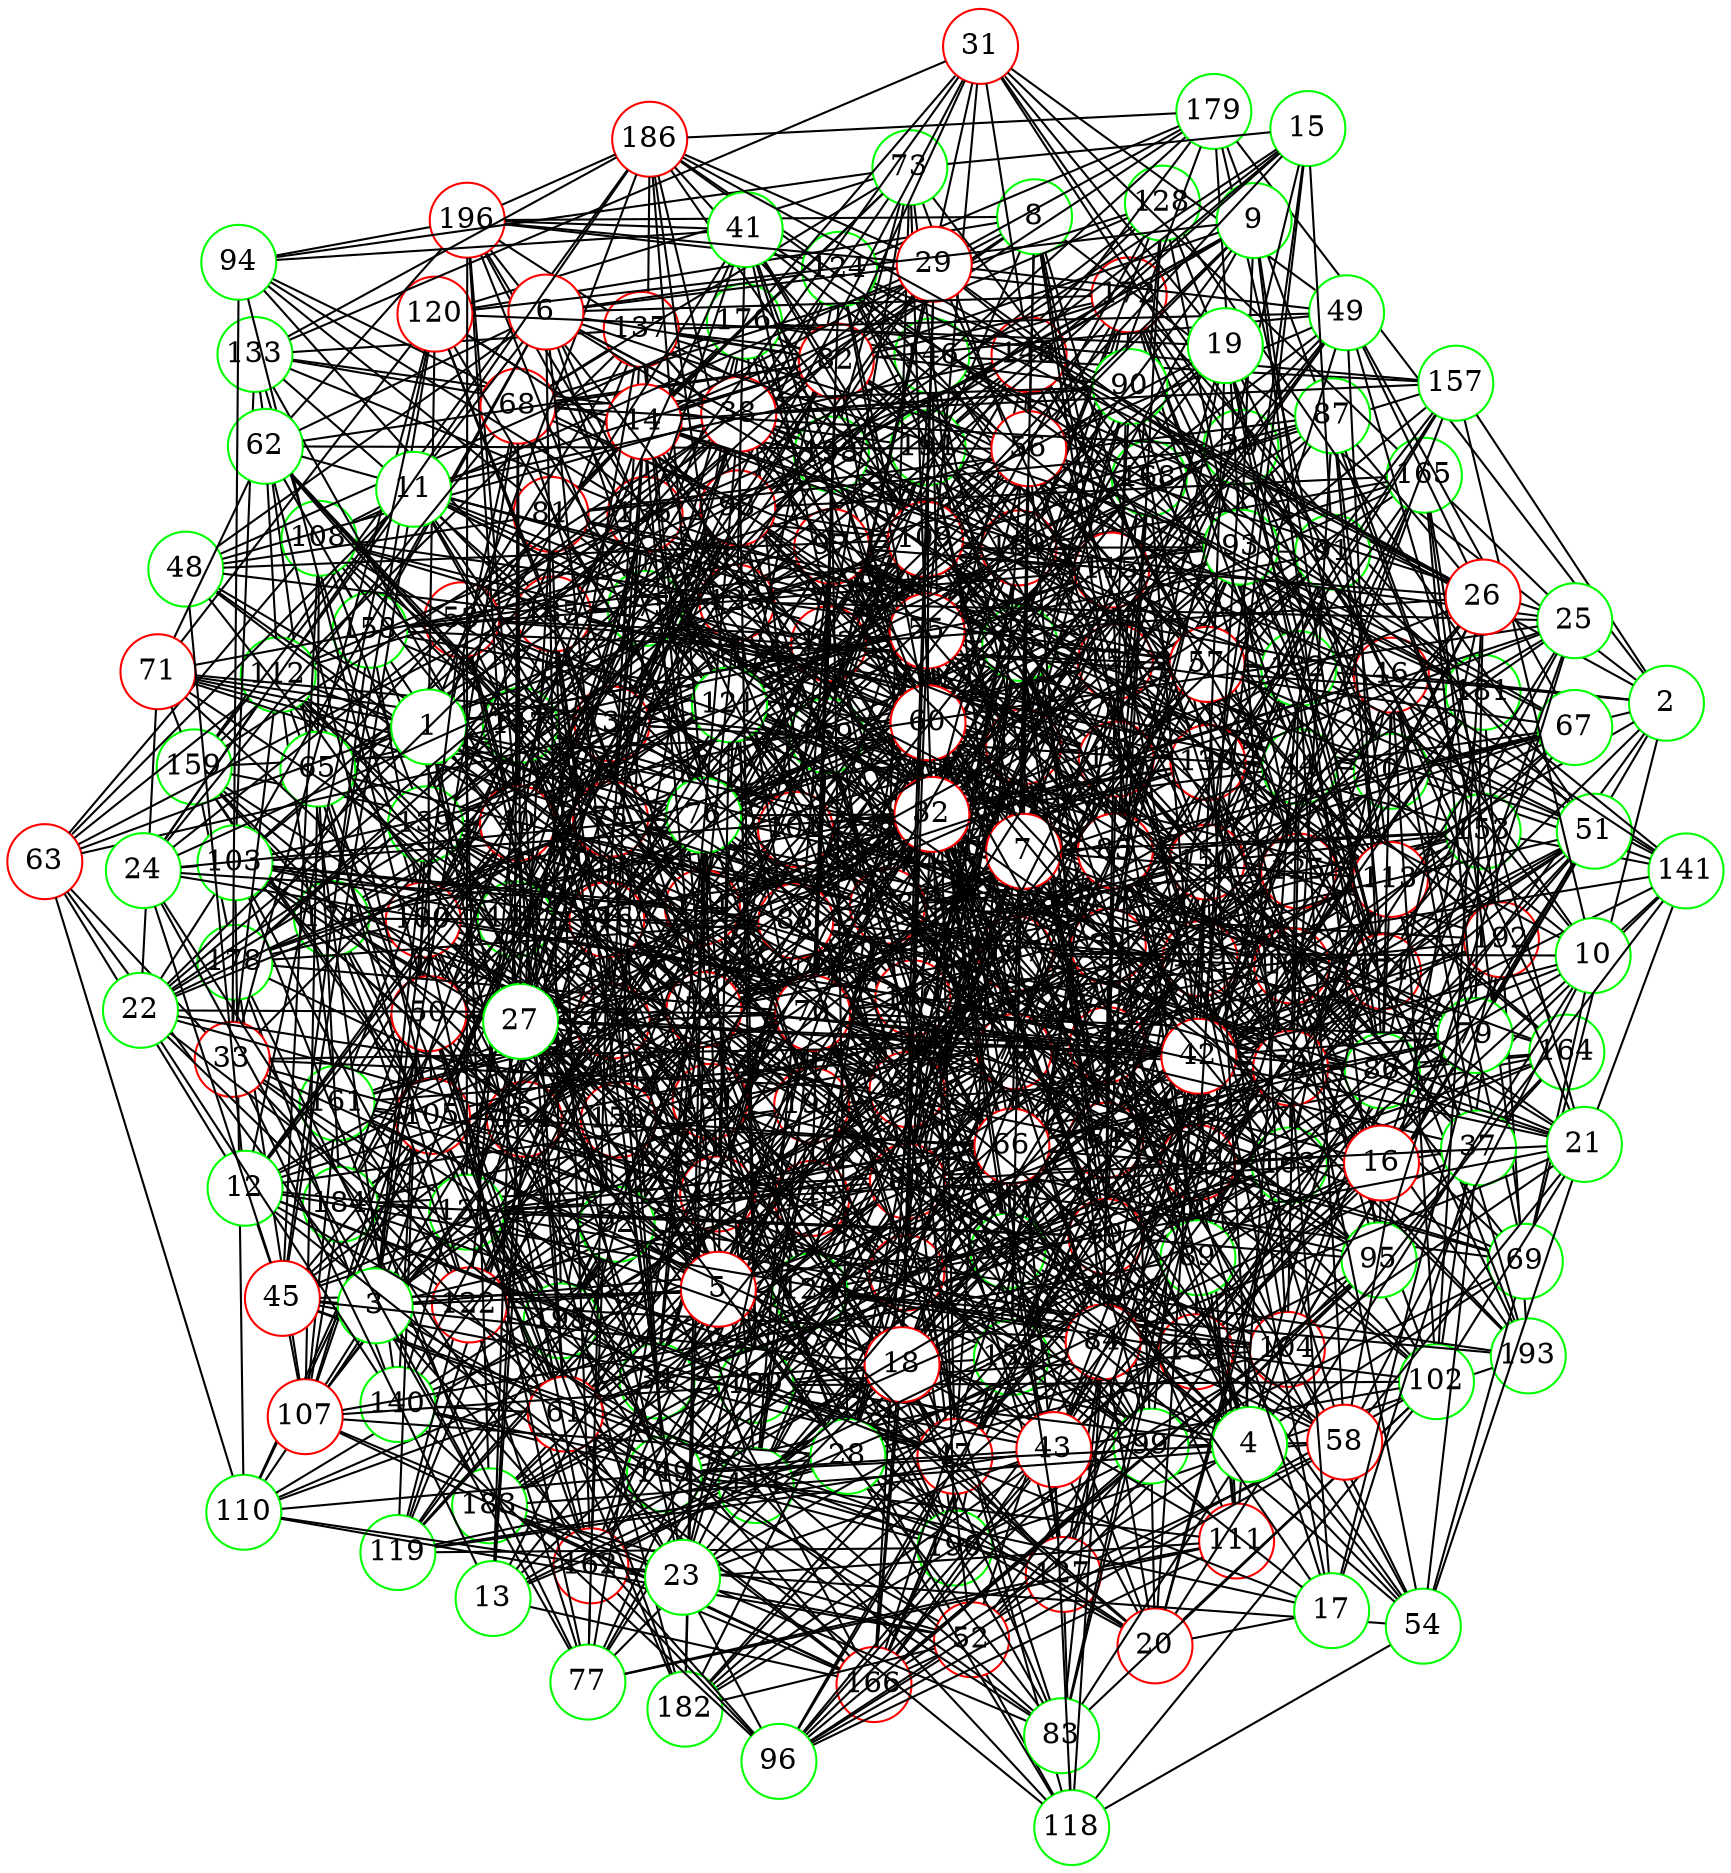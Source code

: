 graph {
graph ["layout"="fdp"]
node ["style"="filled","fillcolor"="white","fixedsize"="true","shape"="circle"]
"0" ["color"="green"]
"128" ["color"="green"]
"135" ["color"="red"]
"168" ["color"="green"]
"199" ["color"="red"]
"142" ["color"="red"]
"172" ["color"="red"]
"196" ["color"="red"]
"198" ["color"="green"]
"177" ["color"="red"]
"181" ["color"="green"]
"192" ["color"="red"]
"193" ["color"="green"]
"194" ["color"="green"]
"191" ["color"="red"]
"195" ["color"="green"]
"174" ["color"="green"]
"185" ["color"="red"]
"143" ["color"="red"]
"161" ["color"="green"]
"173" ["color"="red"]
"175" ["color"="green"]
"184" ["color"="green"]
"197" ["color"="red"]
"186" ["color"="red"]
"162" ["color"="red"]
"163" ["color"="green"]
"166" ["color"="red"]
"171" ["color"="red"]
"182" ["color"="green"]
"187" ["color"="green"]
"183" ["color"="green"]
"167" ["color"="red"]
"170" ["color"="red"]
"190" ["color"="green"]
"164" ["color"="green"]
"179" ["color"="green"]
"176" ["color"="green"]
"153" ["color"="green"]
"149" ["color"="green"]
"188" ["color"="red"]
"189" ["color"="green"]
"159" ["color"="green"]
"169" ["color"="green"]
"178" ["color"="green"]
"154" ["color"="red"]
"180" ["color"="red"]
"2" ["color"="green"]
"35" ["color"="green"]
"64" ["color"="red"]
"132" ["color"="green"]
"141" ["color"="green"]
"160" ["color"="red"]
"158" ["color"="green"]
"110" ["color"="green"]
"145" ["color"="green"]
"117" ["color"="red"]
"129" ["color"="red"]
"165" ["color"="green"]
"147" ["color"="green"]
"151" ["color"="red"]
"146" ["color"="green"]
"157" ["color"="green"]
"152" ["color"="green"]
"155" ["color"="red"]
"91" ["color"="green"]
"97" ["color"="red"]
"100" ["color"="red"]
"133" ["color"="green"]
"136" ["color"="red"]
"140" ["color"="green"]
"137" ["color"="red"]
"101" ["color"="red"]
"130" ["color"="red"]
"134" ["color"="red"]
"144" ["color"="red"]
"148" ["color"="red"]
"150" ["color"="red"]
"156" ["color"="red"]
"139" ["color"="green"]
"108" ["color"="green"]
"118" ["color"="green"]
"138" ["color"="red"]
"127" ["color"="red"]
"114" ["color"="green"]
"115" ["color"="red"]
"116" ["color"="red"]
"119" ["color"="green"]
"123" ["color"="red"]
"125" ["color"="red"]
"36" ["color"="red"]
"69" ["color"="green"]
"80" ["color"="red"]
"98" ["color"="red"]
"105" ["color"="red"]
"112" ["color"="green"]
"124" ["color"="green"]
"106" ["color"="red"]
"120" ["color"="red"]
"99" ["color"="green"]
"131" ["color"="green"]
"90" ["color"="green"]
"40" ["color"="red"]
"68" ["color"="red"]
"73" ["color"="green"]
"74" ["color"="red"]
"102" ["color"="green"]
"109" ["color"="red"]
"126" ["color"="green"]
"86" ["color"="green"]
"113" ["color"="red"]
"88" ["color"="red"]
"103" ["color"="green"]
"122" ["color"="red"]
"92" ["color"="green"]
"121" ["color"="green"]
"81" ["color"="red"]
"87" ["color"="green"]
"94" ["color"="green"]
"82" ["color"="red"]
"47" ["color"="red"]
"96" ["color"="green"]
"111" ["color"="red"]
"78" ["color"="red"]
"48" ["color"="green"]
"70" ["color"="red"]
"79" ["color"="green"]
"89" ["color"="green"]
"107" ["color"="red"]
"50" ["color"="red"]
"75" ["color"="red"]
"77" ["color"="green"]
"93" ["color"="green"]
"104" ["color"="red"]
"61" ["color"="red"]
"65" ["color"="green"]
"72" ["color"="red"]
"76" ["color"="green"]
"83" ["color"="green"]
"84" ["color"="red"]
"85" ["color"="red"]
"63" ["color"="red"]
"53" ["color"="red"]
"59" ["color"="red"]
"95" ["color"="green"]
"52" ["color"="red"]
"54" ["color"="green"]
"39" ["color"="red"]
"45" ["color"="red"]
"51" ["color"="green"]
"57" ["color"="red"]
"44" ["color"="green"]
"67" ["color"="green"]
"49" ["color"="green"]
"55" ["color"="red"]
"66" ["color"="red"]
"62" ["color"="green"]
"71" ["color"="red"]
"56" ["color"="red"]
"8" ["color"="green"]
"38" ["color"="red"]
"46" ["color"="red"]
"14" ["color"="red"]
"34" ["color"="green"]
"20" ["color"="red"]
"43" ["color"="red"]
"28" ["color"="green"]
"37" ["color"="green"]
"42" ["color"="red"]
"30" ["color"="green"]
"31" ["color"="red"]
"1" ["color"="green"]
"7" ["color"="red"]
"41" ["color"="green"]
"60" ["color"="red"]
"3" ["color"="green"]
"5" ["color"="red"]
"10" ["color"="green"]
"58" ["color"="red"]
"4" ["color"="green"]
"32" ["color"="red"]
"18" ["color"="red"]
"33" ["color"="red"]
"29" ["color"="red"]
"6" ["color"="red"]
"9" ["color"="green"]
"11" ["color"="green"]
"12" ["color"="green"]
"13" ["color"="green"]
"15" ["color"="green"]
"16" ["color"="red"]
"25" ["color"="green"]
"17" ["color"="green"]
"19" ["color"="green"]
"21" ["color"="green"]
"22" ["color"="green"]
"23" ["color"="green"]
"24" ["color"="green"]
"26" ["color"="red"]
"27" ["color"="green"]
"0" -- "128"
"0" -- "2"
"0" -- "34"
"0" -- "135"
"0" -- "172"
"0" -- "141"
"0" -- "46"
"0" -- "177"
"0" -- "20"
"0" -- "185"
"0" -- "123"
"0" -- "155"
"0" -- "125"
"0" -- "30"
"0" -- "126"
"128" -- "135"
"128" -- "199"
"128" -- "175"
"128" -- "191"
"135" -- "168"
"135" -- "142"
"135" -- "149"
"135" -- "154"
"168" -- "199"
"142" -- "172"
"142" -- "174"
"142" -- "143"
"142" -- "175"
"142" -- "176"
"142" -- "177"
"142" -- "153"
"142" -- "190"
"172" -- "196"
"172" -- "199"
"172" -- "177"
"172" -- "181"
"172" -- "191"
"196" -- "198"
"177" -- "198"
"181" -- "192"
"181" -- "194"
"192" -- "193"
"192" -- "194"
"193" -- "199"
"191" -- "195"
"174" -- "195"
"174" -- "185"
"174" -- "191"
"143" -- "161"
"143" -- "162"
"143" -- "164"
"143" -- "170"
"143" -- "179"
"161" -- "173"
"161" -- "175"
"173" -- "192"
"173" -- "175"
"173" -- "191"
"175" -- "199"
"175" -- "177"
"175" -- "184"
"175" -- "185"
"175" -- "186"
"184" -- "197"
"184" -- "185"
"184" -- "191"
"186" -- "194"
"186" -- "196"
"162" -- "163"
"162" -- "166"
"162" -- "167"
"162" -- "170"
"163" -- "197"
"163" -- "175"
"166" -- "195"
"166" -- "171"
"166" -- "183"
"171" -- "172"
"171" -- "177"
"171" -- "182"
"171" -- "187"
"187" -- "197"
"183" -- "187"
"167" -- "183"
"170" -- "194"
"170" -- "184"
"170" -- "185"
"170" -- "190"
"190" -- "193"
"190" -- "199"
"190" -- "191"
"164" -- "198"
"164" -- "191"
"179" -- "186"
"176" -- "195"
"176" -- "181"
"153" -- "197"
"153" -- "170"
"153" -- "179"
"149" -- "184"
"149" -- "188"
"149" -- "189"
"149" -- "159"
"149" -- "191"
"188" -- "197"
"188" -- "198"
"188" -- "191"
"159" -- "169"
"159" -- "173"
"159" -- "178"
"159" -- "186"
"169" -- "192"
"169" -- "194"
"169" -- "197"
"169" -- "198"
"169" -- "191"
"154" -- "163"
"154" -- "168"
"154" -- "176"
"154" -- "180"
"180" -- "198"
"2" -- "35"
"2" -- "179"
"2" -- "148"
"2" -- "69"
"2" -- "197"
"2" -- "8"
"2" -- "104"
"2" -- "188"
"2" -- "157"
"2" -- "46"
"2" -- "143"
"35" -- "64"
"35" -- "97"
"35" -- "36"
"35" -- "134"
"35" -- "39"
"35" -- "106"
"35" -- "44"
"35" -- "172"
"35" -- "80"
"35" -- "144"
"35" -- "49"
"35" -- "53"
"35" -- "117"
"35" -- "59"
"35" -- "156"
"35" -- "94"
"64" -- "132"
"64" -- "166"
"64" -- "110"
"64" -- "175"
"64" -- "177"
"64" -- "146"
"64" -- "181"
"64" -- "152"
"64" -- "91"
"64" -- "123"
"132" -- "163"
"132" -- "198"
"132" -- "172"
"132" -- "141"
"132" -- "173"
"132" -- "154"
"132" -- "158"
"141" -- "160"
"141" -- "153"
"141" -- "188"
"160" -- "194"
"160" -- "166"
"158" -- "175"
"158" -- "177"
"158" -- "180"
"158" -- "185"
"110" -- "145"
"110" -- "195"
"110" -- "117"
"110" -- "149"
"110" -- "142"
"145" -- "160"
"145" -- "176"
"145" -- "180"
"145" -- "188"
"117" -- "160"
"117" -- "129"
"117" -- "163"
"117" -- "164"
"117" -- "166"
"117" -- "174"
"117" -- "145"
"117" -- "153"
"129" -- "165"
"129" -- "166"
"129" -- "147"
"129" -- "149"
"129" -- "189"
"165" -- "192"
"165" -- "170"
"165" -- "180"
"165" -- "187"
"147" -- "171"
"147" -- "151"
"151" -- "194"
"151" -- "195"
"151" -- "171"
"151" -- "177"
"151" -- "159"
"146" -- "172"
"146" -- "173"
"146" -- "176"
"146" -- "178"
"146" -- "157"
"157" -- "176"
"157" -- "167"
"152" -- "166"
"152" -- "177"
"152" -- "181"
"152" -- "155"
"155" -- "194"
"155" -- "164"
"155" -- "198"
"155" -- "169"
"155" -- "157"
"91" -- "97"
"91" -- "154"
"97" -- "100"
"97" -- "101"
"97" -- "197"
"97" -- "199"
"97" -- "137"
"97" -- "114"
"97" -- "115"
"97" -- "116"
"97" -- "151"
"97" -- "123"
"97" -- "125"
"100" -- "195"
"100" -- "133"
"100" -- "136"
"100" -- "140"
"100" -- "177"
"100" -- "178"
"100" -- "147"
"100" -- "180"
"100" -- "149"
"100" -- "152"
"100" -- "189"
"100" -- "158"
"133" -- "194"
"133" -- "198"
"133" -- "136"
"133" -- "137"
"133" -- "186"
"133" -- "140"
"136" -- "196"
"136" -- "169"
"136" -- "140"
"136" -- "142"
"136" -- "180"
"136" -- "152"
"136" -- "188"
"140" -- "178"
"140" -- "190"
"137" -- "161"
"137" -- "189"
"137" -- "159"
"101" -- "160"
"101" -- "130"
"101" -- "195"
"101" -- "133"
"101" -- "197"
"101" -- "139"
"101" -- "108"
"101" -- "173"
"101" -- "175"
"101" -- "176"
"101" -- "118"
"101" -- "150"
"101" -- "154"
"130" -- "134"
"130" -- "174"
"130" -- "144"
"130" -- "146"
"130" -- "157"
"134" -- "196"
"134" -- "168"
"134" -- "170"
"134" -- "149"
"134" -- "182"
"134" -- "155"
"134" -- "159"
"144" -- "160"
"144" -- "168"
"144" -- "148"
"144" -- "187"
"144" -- "156"
"144" -- "191"
"148" -- "194"
"148" -- "173"
"148" -- "177"
"148" -- "179"
"148" -- "150"
"150" -- "160"
"150" -- "161"
"150" -- "173"
"150" -- "176"
"150" -- "152"
"150" -- "153"
"156" -- "197"
"156" -- "170"
"156" -- "175"
"156" -- "190"
"156" -- "159"
"139" -- "168"
"139" -- "173"
"139" -- "144"
"139" -- "179"
"139" -- "148"
"139" -- "156"
"108" -- "130"
"108" -- "139"
"108" -- "144"
"108" -- "177"
"108" -- "117"
"108" -- "158"
"118" -- "138"
"118" -- "127"
"138" -- "192"
"138" -- "162"
"138" -- "170"
"138" -- "178"
"138" -- "147"
"138" -- "151"
"138" -- "185"
"127" -- "130"
"127" -- "164"
"127" -- "197"
"127" -- "169"
"114" -- "171"
"114" -- "147"
"114" -- "187"
"114" -- "188"
"114" -- "127"
"114" -- "191"
"115" -- "160"
"115" -- "130"
"115" -- "194"
"115" -- "195"
"115" -- "165"
"115" -- "135"
"115" -- "137"
"115" -- "171"
"115" -- "143"
"115" -- "175"
"116" -- "129"
"116" -- "197"
"116" -- "135"
"116" -- "137"
"116" -- "170"
"116" -- "180"
"116" -- "119"
"116" -- "191"
"119" -- "135"
"119" -- "151"
"119" -- "138"
"119" -- "170"
"119" -- "139"
"119" -- "173"
"119" -- "190"
"119" -- "191"
"123" -- "161"
"123" -- "194"
"123" -- "198"
"123" -- "138"
"123" -- "187"
"123" -- "157"
"123" -- "189"
"123" -- "191"
"125" -- "128"
"125" -- "129"
"125" -- "193"
"125" -- "195"
"125" -- "138"
"125" -- "172"
"125" -- "173"
"125" -- "152"
"36" -- "100"
"36" -- "69"
"36" -- "40"
"36" -- "72"
"36" -- "75"
"36" -- "139"
"36" -- "173"
"36" -- "143"
"36" -- "81"
"36" -- "52"
"36" -- "53"
"36" -- "181"
"36" -- "54"
"36" -- "88"
"36" -- "153"
"36" -- "90"
"69" -- "129"
"69" -- "165"
"69" -- "197"
"69" -- "166"
"69" -- "80"
"69" -- "150"
"69" -- "190"
"80" -- "98"
"80" -- "99"
"80" -- "131"
"80" -- "168"
"80" -- "112"
"80" -- "114"
"80" -- "115"
"80" -- "147"
"80" -- "180"
"80" -- "183"
"80" -- "90"
"80" -- "188"
"98" -- "129"
"98" -- "165"
"98" -- "135"
"98" -- "105"
"98" -- "106"
"98" -- "178"
"98" -- "115"
"98" -- "150"
"98" -- "120"
"98" -- "186"
"98" -- "187"
"105" -- "161"
"105" -- "135"
"105" -- "110"
"105" -- "112"
"105" -- "182"
"105" -- "152"
"105" -- "153"
"105" -- "124"
"105" -- "159"
"112" -- "161"
"112" -- "167"
"112" -- "138"
"112" -- "170"
"112" -- "143"
"112" -- "148"
"124" -- "163"
"124" -- "199"
"124" -- "144"
"124" -- "179"
"124" -- "186"
"124" -- "155"
"124" -- "191"
"106" -- "164"
"106" -- "134"
"106" -- "167"
"106" -- "175"
"106" -- "149"
"106" -- "181"
"106" -- "185"
"106" -- "154"
"120" -- "174"
"120" -- "185"
"99" -- "160"
"99" -- "192"
"99" -- "166"
"99" -- "144"
"99" -- "177"
"99" -- "115"
"99" -- "117"
"99" -- "150"
"99" -- "119"
"99" -- "151"
"131" -- "162"
"131" -- "195"
"131" -- "196"
"131" -- "135"
"131" -- "185"
"90" -- "163"
"90" -- "100"
"90" -- "137"
"90" -- "173"
"90" -- "181"
"90" -- "155"
"90" -- "124"
"90" -- "125"
"40" -- "68"
"40" -- "196"
"40" -- "69"
"40" -- "133"
"40" -- "173"
"40" -- "142"
"40" -- "47"
"40" -- "48"
"40" -- "177"
"40" -- "50"
"40" -- "82"
"40" -- "115"
"40" -- "147"
"40" -- "53"
"40" -- "59"
"40" -- "124"
"40" -- "61"
"68" -- "128"
"68" -- "73"
"68" -- "137"
"68" -- "139"
"68" -- "175"
"68" -- "145"
"68" -- "82"
"68" -- "90"
"68" -- "155"
"68" -- "126"
"73" -- "192"
"73" -- "129"
"73" -- "198"
"73" -- "74"
"73" -- "173"
"73" -- "142"
"73" -- "81"
"73" -- "120"
"73" -- "94"
"74" -- "161"
"74" -- "195"
"74" -- "165"
"74" -- "102"
"74" -- "199"
"74" -- "86"
"74" -- "150"
"74" -- "121"
"74" -- "122"
"74" -- "187"
"74" -- "124"
"74" -- "127"
"102" -- "192"
"102" -- "130"
"102" -- "109"
"102" -- "173"
"102" -- "118"
"102" -- "154"
"102" -- "188"
"102" -- "189"
"109" -- "138"
"109" -- "170"
"109" -- "142"
"109" -- "117"
"109" -- "186"
"109" -- "126"
"126" -- "193"
"126" -- "177"
"126" -- "151"
"126" -- "185"
"126" -- "188"
"126" -- "158"
"126" -- "127"
"86" -- "100"
"86" -- "164"
"86" -- "167"
"86" -- "106"
"86" -- "170"
"86" -- "113"
"86" -- "88"
"86" -- "155"
"86" -- "92"
"86" -- "188"
"113" -- "193"
"113" -- "130"
"113" -- "197"
"113" -- "169"
"113" -- "146"
"113" -- "179"
"113" -- "148"
"113" -- "156"
"88" -- "129"
"88" -- "99"
"88" -- "103"
"88" -- "168"
"88" -- "138"
"88" -- "108"
"88" -- "174"
"88" -- "178"
"88" -- "117"
"88" -- "120"
"88" -- "92"
"103" -- "133"
"103" -- "134"
"103" -- "170"
"103" -- "110"
"103" -- "143"
"103" -- "144"
"103" -- "145"
"103" -- "116"
"103" -- "183"
"103" -- "122"
"103" -- "155"
"103" -- "156"
"122" -- "161"
"122" -- "194"
"122" -- "199"
"122" -- "170"
"122" -- "174"
"122" -- "147"
"92" -- "193"
"92" -- "194"
"92" -- "195"
"92" -- "145"
"92" -- "115"
"92" -- "180"
"92" -- "185"
"92" -- "158"
"121" -- "196"
"121" -- "180"
"121" -- "122"
"121" -- "154"
"121" -- "186"
"121" -- "191"
"81" -- "162"
"81" -- "199"
"81" -- "178"
"81" -- "87"
"81" -- "94"
"87" -- "160"
"87" -- "97"
"87" -- "113"
"87" -- "163"
"87" -- "88"
"87" -- "168"
"87" -- "153"
"87" -- "171"
"94" -- "196"
"94" -- "136"
"94" -- "185"
"82" -- "103"
"82" -- "135"
"82" -- "137"
"82" -- "172"
"82" -- "141"
"82" -- "113"
"82" -- "179"
"82" -- "184"
"82" -- "187"
"82" -- "191"
"47" -- "96"
"47" -- "160"
"47" -- "197"
"47" -- "78"
"47" -- "146"
"47" -- "116"
"47" -- "148"
"47" -- "152"
"47" -- "122"
"47" -- "92"
"47" -- "125"
"47" -- "189"
"47" -- "191"
"96" -- "162"
"96" -- "105"
"96" -- "140"
"96" -- "111"
"96" -- "188"
"96" -- "190"
"96" -- "127"
"111" -- "132"
"111" -- "149"
"111" -- "197"
"111" -- "150"
"111" -- "168"
"111" -- "126"
"111" -- "127"
"111" -- "191"
"78" -- "130"
"78" -- "101"
"78" -- "199"
"78" -- "137"
"78" -- "141"
"78" -- "175"
"78" -- "113"
"78" -- "149"
"78" -- "183"
"78" -- "121"
"48" -- "160"
"48" -- "176"
"48" -- "81"
"48" -- "70"
"48" -- "185"
"48" -- "156"
"48" -- "109"
"70" -- "192"
"70" -- "197"
"70" -- "139"
"70" -- "79"
"70" -- "86"
"70" -- "160"
"70" -- "97"
"70" -- "163"
"70" -- "169"
"70" -- "170"
"70" -- "114"
"70" -- "178"
"70" -- "180"
"70" -- "124"
"79" -- "165"
"79" -- "138"
"79" -- "109"
"79" -- "89"
"79" -- "121"
"89" -- "162"
"89" -- "167"
"89" -- "107"
"89" -- "139"
"89" -- "173"
"89" -- "113"
"89" -- "154"
"89" -- "155"
"89" -- "188"
"107" -- "161"
"107" -- "166"
"107" -- "169"
"107" -- "144"
"107" -- "178"
"107" -- "184"
"107" -- "189"
"50" -- "130"
"50" -- "162"
"50" -- "105"
"50" -- "170"
"50" -- "75"
"50" -- "107"
"50" -- "182"
"50" -- "87"
"50" -- "90"
"50" -- "61"
"50" -- "94"
"75" -- "98"
"75" -- "136"
"75" -- "105"
"75" -- "106"
"75" -- "77"
"75" -- "173"
"75" -- "79"
"75" -- "176"
"75" -- "145"
"75" -- "178"
"75" -- "116"
"75" -- "149"
"75" -- "93"
"77" -- "162"
"77" -- "100"
"77" -- "199"
"77" -- "111"
"77" -- "143"
"77" -- "80"
"77" -- "178"
"77" -- "122"
"77" -- "127"
"93" -- "167"
"93" -- "104"
"93" -- "171"
"93" -- "113"
"93" -- "177"
"93" -- "179"
"93" -- "180"
"93" -- "117"
"93" -- "185"
"104" -- "131"
"104" -- "197"
"104" -- "173"
"104" -- "114"
"104" -- "150"
"104" -- "182"
"104" -- "151"
"104" -- "153"
"104" -- "122"
"104" -- "189"
"104" -- "126"
"61" -- "65"
"61" -- "163"
"61" -- "197"
"61" -- "140"
"61" -- "174"
"61" -- "80"
"61" -- "144"
"61" -- "83"
"61" -- "147"
"61" -- "85"
"61" -- "118"
"61" -- "63"
"61" -- "191"
"65" -- "97"
"65" -- "151"
"65" -- "167"
"65" -- "72"
"65" -- "184"
"65" -- "122"
"65" -- "107"
"65" -- "108"
"65" -- "172"
"72" -- "195"
"72" -- "134"
"72" -- "135"
"72" -- "137"
"72" -- "139"
"72" -- "76"
"72" -- "140"
"72" -- "77"
"72" -- "150"
"72" -- "154"
"72" -- "91"
"72" -- "156"
"72" -- "161"
"72" -- "167"
"72" -- "170"
"72" -- "172"
"72" -- "182"
"72" -- "120"
"72" -- "190"
"76" -- "196"
"76" -- "165"
"76" -- "197"
"76" -- "104"
"76" -- "138"
"76" -- "171"
"76" -- "140"
"76" -- "114"
"76" -- "116"
"76" -- "182"
"76" -- "186"
"76" -- "188"
"76" -- "93"
"76" -- "191"
"83" -- "131"
"83" -- "102"
"83" -- "107"
"83" -- "84"
"83" -- "88"
"83" -- "122"
"83" -- "91"
"83" -- "126"
"84" -- "160"
"84" -- "161"
"84" -- "165"
"84" -- "198"
"84" -- "199"
"84" -- "116"
"84" -- "118"
"84" -- "182"
"84" -- "155"
"84" -- "125"
"85" -- "199"
"85" -- "168"
"85" -- "177"
"85" -- "114"
"85" -- "121"
"85" -- "153"
"85" -- "122"
"85" -- "154"
"63" -- "112"
"63" -- "198"
"63" -- "121"
"63" -- "108"
"63" -- "109"
"63" -- "110"
"53" -- "198"
"53" -- "137"
"53" -- "146"
"53" -- "116"
"53" -- "85"
"53" -- "181"
"53" -- "183"
"53" -- "92"
"59" -- "64"
"59" -- "128"
"59" -- "194"
"59" -- "131"
"59" -- "164"
"59" -- "171"
"59" -- "176"
"59" -- "84"
"59" -- "181"
"59" -- "182"
"59" -- "184"
"59" -- "121"
"59" -- "187"
"59" -- "95"
"95" -- "96"
"95" -- "164"
"95" -- "101"
"95" -- "166"
"95" -- "104"
"95" -- "173"
"95" -- "144"
"95" -- "147"
"95" -- "151"
"95" -- "188"
"52" -- "96"
"52" -- "162"
"52" -- "99"
"52" -- "102"
"52" -- "166"
"52" -- "110"
"52" -- "86"
"52" -- "182"
"52" -- "183"
"52" -- "59"
"52" -- "95"
"54" -- "162"
"54" -- "69"
"54" -- "118"
"54" -- "104"
"54" -- "74"
"54" -- "106"
"54" -- "154"
"54" -- "59"
"54" -- "191"
"39" -- "64"
"39" -- "130"
"39" -- "166"
"39" -- "167"
"39" -- "140"
"39" -- "45"
"39" -- "51"
"39" -- "53"
"39" -- "117"
"39" -- "122"
"39" -- "123"
"39" -- "157"
"39" -- "189"
"39" -- "158"
"39" -- "191"
"45" -- "101"
"45" -- "105"
"45" -- "74"
"45" -- "107"
"45" -- "108"
"45" -- "88"
"45" -- "126"
"45" -- "158"
"45" -- "190"
"45" -- "127"
"51" -- "64"
"51" -- "128"
"51" -- "192"
"51" -- "197"
"51" -- "104"
"51" -- "136"
"51" -- "171"
"51" -- "79"
"51" -- "80"
"51" -- "180"
"51" -- "57"
"51" -- "89"
"57" -- "132"
"57" -- "199"
"57" -- "76"
"57" -- "108"
"57" -- "143"
"57" -- "81"
"57" -- "113"
"57" -- "148"
"57" -- "182"
"57" -- "91"
"57" -- "124"
"57" -- "95"
"44" -- "192"
"44" -- "97"
"44" -- "193"
"44" -- "67"
"44" -- "135"
"44" -- "104"
"44" -- "172"
"44" -- "173"
"44" -- "83"
"44" -- "151"
"44" -- "185"
"44" -- "154"
"67" -- "113"
"67" -- "146"
"67" -- "85"
"67" -- "72"
"67" -- "88"
"67" -- "155"
"67" -- "187"
"67" -- "125"
"67" -- "190"
"49" -- "130"
"49" -- "67"
"49" -- "137"
"49" -- "138"
"49" -- "177"
"49" -- "82"
"49" -- "86"
"49" -- "55"
"49" -- "151"
"49" -- "56"
"55" -- "128"
"55" -- "65"
"55" -- "66"
"55" -- "99"
"55" -- "139"
"55" -- "142"
"55" -- "115"
"55" -- "85"
"55" -- "88"
"55" -- "120"
"55" -- "187"
"55" -- "62"
"55" -- "190"
"55" -- "127"
"66" -- "131"
"66" -- "132"
"66" -- "105"
"66" -- "75"
"66" -- "140"
"66" -- "142"
"66" -- "174"
"66" -- "79"
"66" -- "84"
"66" -- "86"
"66" -- "153"
"62" -- "196"
"62" -- "71"
"62" -- "105"
"62" -- "75"
"62" -- "80"
"62" -- "112"
"62" -- "144"
"62" -- "82"
"62" -- "147"
"62" -- "158"
"71" -- "97"
"71" -- "147"
"71" -- "167"
"71" -- "120"
"71" -- "169"
"71" -- "138"
"71" -- "76"
"71" -- "159"
"71" -- "191"
"56" -- "129"
"56" -- "67"
"56" -- "137"
"56" -- "142"
"56" -- "174"
"56" -- "112"
"56" -- "84"
"56" -- "181"
"56" -- "152"
"56" -- "125"
"56" -- "62"
"8" -- "66"
"8" -- "196"
"8" -- "38"
"8" -- "72"
"8" -- "14"
"8" -- "78"
"8" -- "115"
"8" -- "53"
"8" -- "56"
"8" -- "120"
"8" -- "89"
"8" -- "155"
"38" -- "131"
"38" -- "100"
"38" -- "134"
"38" -- "198"
"38" -- "103"
"38" -- "73"
"38" -- "46"
"38" -- "48"
"38" -- "113"
"38" -- "177"
"38" -- "185"
"38" -- "90"
"38" -- "157"
"38" -- "189"
"38" -- "159"
"46" -- "163"
"46" -- "69"
"46" -- "102"
"46" -- "199"
"46" -- "141"
"46" -- "80"
"46" -- "81"
"46" -- "116"
"46" -- "86"
"46" -- "89"
"46" -- "153"
"46" -- "186"
"46" -- "93"
"14" -- "128"
"14" -- "65"
"14" -- "36"
"14" -- "132"
"14" -- "197"
"14" -- "73"
"14" -- "74"
"14" -- "170"
"14" -- "107"
"14" -- "176"
"14" -- "81"
"14" -- "82"
"14" -- "115"
"14" -- "116"
"14" -- "180"
"14" -- "90"
"34" -- "64"
"34" -- "160"
"34" -- "66"
"34" -- "163"
"34" -- "100"
"34" -- "38"
"34" -- "167"
"34" -- "138"
"34" -- "47"
"34" -- "50"
"34" -- "116"
"34" -- "118"
"34" -- "88"
"34" -- "152"
"34" -- "123"
"34" -- "156"
"20" -- "161"
"20" -- "99"
"20" -- "163"
"20" -- "195"
"20" -- "102"
"20" -- "134"
"20" -- "43"
"20" -- "50"
"20" -- "84"
"20" -- "150"
"20" -- "187"
"20" -- "28"
"43" -- "96"
"43" -- "163"
"43" -- "100"
"43" -- "70"
"43" -- "102"
"43" -- "166"
"43" -- "105"
"43" -- "169"
"43" -- "45"
"43" -- "141"
"43" -- "113"
"43" -- "84"
"43" -- "149"
"43" -- "118"
"43" -- "182"
"43" -- "119"
"43" -- "184"
"43" -- "157"
"43" -- "191"
"28" -- "37"
"28" -- "198"
"28" -- "42"
"28" -- "75"
"28" -- "107"
"28" -- "177"
"28" -- "180"
"28" -- "149"
"28" -- "118"
"28" -- "119"
"28" -- "151"
"28" -- "155"
"28" -- "156"
"37" -- "80"
"37" -- "145"
"37" -- "148"
"37" -- "54"
"37" -- "55"
"37" -- "199"
"37" -- "109"
"37" -- "46"
"42" -- "96"
"42" -- "160"
"42" -- "192"
"42" -- "97"
"42" -- "194"
"42" -- "197"
"42" -- "72"
"42" -- "136"
"42" -- "139"
"42" -- "171"
"42" -- "79"
"42" -- "50"
"42" -- "114"
"42" -- "51"
"42" -- "115"
"42" -- "85"
"42" -- "183"
"42" -- "127"
"30" -- "68"
"30" -- "197"
"30" -- "171"
"30" -- "173"
"30" -- "46"
"30" -- "142"
"30" -- "81"
"30" -- "51"
"30" -- "85"
"30" -- "121"
"30" -- "156"
"30" -- "31"
"31" -- "98"
"31" -- "133"
"31" -- "165"
"31" -- "136"
"31" -- "169"
"31" -- "176"
"31" -- "49"
"31" -- "82"
"31" -- "148"
"31" -- "55"
"31" -- "91"
"1" -- "66"
"1" -- "162"
"1" -- "70"
"1" -- "134"
"1" -- "7"
"1" -- "71"
"1" -- "136"
"1" -- "41"
"1" -- "74"
"1" -- "106"
"1" -- "143"
"1" -- "50"
"1" -- "55"
"1" -- "120"
"1" -- "186"
"1" -- "91"
"7" -- "193"
"7" -- "194"
"7" -- "164"
"7" -- "38"
"7" -- "70"
"7" -- "72"
"7" -- "175"
"7" -- "113"
"7" -- "145"
"7" -- "114"
"7" -- "151"
"7" -- "56"
"7" -- "153"
"7" -- "91"
"7" -- "28"
"7" -- "126"
"41" -- "160"
"41" -- "129"
"41" -- "132"
"41" -- "196"
"41" -- "168"
"41" -- "109"
"41" -- "145"
"41" -- "147"
"41" -- "84"
"41" -- "123"
"41" -- "60"
"41" -- "94"
"60" -- "193"
"60" -- "98"
"60" -- "194"
"60" -- "163"
"60" -- "68"
"60" -- "76"
"60" -- "79"
"60" -- "175"
"60" -- "145"
"60" -- "178"
"60" -- "85"
"60" -- "86"
"60" -- "154"
"60" -- "187"
"60" -- "124"
"60" -- "127"
"3" -- "96"
"3" -- "97"
"3" -- "68"
"3" -- "5"
"3" -- "166"
"3" -- "7"
"3" -- "107"
"3" -- "139"
"3" -- "45"
"3" -- "77"
"3" -- "80"
"3" -- "145"
"3" -- "52"
"3" -- "53"
"3" -- "88"
"3" -- "187"
"3" -- "156"
"3" -- "63"
"5" -- "161"
"5" -- "162"
"5" -- "35"
"5" -- "70"
"5" -- "103"
"5" -- "10"
"5" -- "74"
"5" -- "14"
"5" -- "112"
"5" -- "113"
"5" -- "145"
"5" -- "83"
"5" -- "147"
"5" -- "116"
"5" -- "183"
"5" -- "57"
"5" -- "121"
"5" -- "122"
"5" -- "155"
"5" -- "60"
"5" -- "92"
"5" -- "189"
"5" -- "159"
"10" -- "97"
"10" -- "115"
"10" -- "20"
"10" -- "69"
"10" -- "167"
"10" -- "42"
"10" -- "58"
"10" -- "90"
"10" -- "59"
"10" -- "172"
"10" -- "157"
"58" -- "96"
"58" -- "129"
"58" -- "99"
"58" -- "132"
"58" -- "72"
"58" -- "142"
"58" -- "144"
"58" -- "181"
"58" -- "183"
"58" -- "187"
"58" -- "156"
"58" -- "127"
"4" -- "32"
"4" -- "70"
"4" -- "134"
"4" -- "39"
"4" -- "141"
"4" -- "113"
"4" -- "177"
"4" -- "18"
"4" -- "83"
"4" -- "116"
"4" -- "149"
"4" -- "86"
"4" -- "57"
"4" -- "154"
"4" -- "189"
"4" -- "191"
"32" -- "64"
"32" -- "196"
"32" -- "103"
"32" -- "73"
"32" -- "44"
"32" -- "76"
"32" -- "78"
"32" -- "142"
"32" -- "111"
"32" -- "144"
"32" -- "81"
"32" -- "53"
"32" -- "117"
"32" -- "56"
"32" -- "184"
"32" -- "59"
"32" -- "91"
"32" -- "155"
"32" -- "156"
"32" -- "61"
"18" -- "64"
"18" -- "33"
"18" -- "129"
"18" -- "131"
"18" -- "163"
"18" -- "166"
"18" -- "74"
"18" -- "170"
"18" -- "45"
"18" -- "77"
"18" -- "46"
"18" -- "79"
"18" -- "80"
"18" -- "114"
"18" -- "83"
"18" -- "150"
"18" -- "55"
"18" -- "28"
"18" -- "156"
"18" -- "29"
"18" -- "93"
"18" -- "189"
"33" -- "112"
"33" -- "34"
"33" -- "146"
"33" -- "178"
"33" -- "131"
"33" -- "36"
"33" -- "120"
"33" -- "138"
"33" -- "154"
"33" -- "94"
"29" -- "36"
"29" -- "196"
"29" -- "135"
"29" -- "169"
"29" -- "108"
"29" -- "141"
"29" -- "49"
"29" -- "145"
"29" -- "179"
"29" -- "53"
"29" -- "150"
"29" -- "185"
"29" -- "186"
"29" -- "91"
"6" -- "195"
"6" -- "101"
"6" -- "38"
"6" -- "103"
"6" -- "172"
"6" -- "48"
"6" -- "82"
"6" -- "116"
"6" -- "57"
"6" -- "155"
"6" -- "124"
"6" -- "29"
"6" -- "93"
"6" -- "62"
"6" -- "158"
"6" -- "159"
"6" -- "191"
"9" -- "98"
"9" -- "101"
"9" -- "70"
"9" -- "198"
"9" -- "172"
"9" -- "109"
"9" -- "82"
"9" -- "148"
"9" -- "86"
"9" -- "56"
"9" -- "120"
"9" -- "93"
"9" -- "95"
"11" -- "160"
"11" -- "35"
"11" -- "199"
"11" -- "72"
"11" -- "75"
"11" -- "108"
"11" -- "45"
"11" -- "175"
"11" -- "112"
"11" -- "144"
"11" -- "82"
"11" -- "148"
"11" -- "85"
"11" -- "60"
"11" -- "63"
"12" -- "32"
"12" -- "98"
"12" -- "131"
"12" -- "70"
"12" -- "166"
"12" -- "135"
"12" -- "40"
"12" -- "170"
"12" -- "45"
"12" -- "47"
"12" -- "48"
"12" -- "114"
"12" -- "120"
"12" -- "188"
"12" -- "189"
"12" -- "63"
"12" -- "191"
"13" -- "33"
"13" -- "81"
"13" -- "84"
"13" -- "134"
"13" -- "166"
"13" -- "40"
"13" -- "89"
"13" -- "59"
"13" -- "60"
"13" -- "125"
"13" -- "143"
"15" -- "97"
"15" -- "98"
"15" -- "194"
"15" -- "147"
"15" -- "150"
"15" -- "39"
"15" -- "73"
"15" -- "42"
"15" -- "91"
"15" -- "109"
"16" -- "192"
"16" -- "98"
"16" -- "130"
"16" -- "131"
"16" -- "37"
"16" -- "70"
"16" -- "43"
"16" -- "109"
"16" -- "51"
"16" -- "85"
"16" -- "149"
"16" -- "25"
"16" -- "89"
"16" -- "121"
"16" -- "188"
"16" -- "95"
"25" -- "130"
"25" -- "165"
"25" -- "39"
"25" -- "167"
"25" -- "169"
"25" -- "171"
"25" -- "78"
"25" -- "144"
"25" -- "180"
"25" -- "56"
"25" -- "123"
"25" -- "95"
"17" -- "192"
"17" -- "129"
"17" -- "66"
"17" -- "35"
"17" -- "20"
"17" -- "37"
"17" -- "140"
"17" -- "189"
"17" -- "78"
"17" -- "143"
"19" -- "116"
"19" -- "164"
"19" -- "86"
"19" -- "39"
"19" -- "120"
"19" -- "42"
"19" -- "74"
"19" -- "75"
"19" -- "123"
"19" -- "171"
"19" -- "156"
"19" -- "31"
"21" -- "160"
"21" -- "197"
"21" -- "102"
"21" -- "39"
"21" -- "167"
"21" -- "104"
"21" -- "106"
"21" -- "141"
"21" -- "49"
"21" -- "177"
"21" -- "84"
"21" -- "54"
"21" -- "88"
"21" -- "58"
"21" -- "91"
"21" -- "126"
"22" -- "98"
"22" -- "70"
"22" -- "71"
"22" -- "103"
"22" -- "135"
"22" -- "136"
"22" -- "75"
"22" -- "140"
"22" -- "174"
"22" -- "143"
"22" -- "114"
"22" -- "151"
"22" -- "184"
"22" -- "123"
"23" -- "129"
"23" -- "84"
"23" -- "53"
"23" -- "70"
"23" -- "183"
"23" -- "185"
"23" -- "43"
"23" -- "61"
"23" -- "173"
"23" -- "30"
"23" -- "110"
"23" -- "111"
"24" -- "112"
"24" -- "144"
"24" -- "160"
"24" -- "162"
"24" -- "68"
"24" -- "53"
"24" -- "103"
"24" -- "183"
"24" -- "186"
"24" -- "123"
"24" -- "76"
"24" -- "45"
"26" -- "32"
"26" -- "97"
"26" -- "129"
"26" -- "66"
"26" -- "102"
"26" -- "106"
"26" -- "43"
"26" -- "142"
"26" -- "79"
"26" -- "49"
"26" -- "146"
"26" -- "148"
"26" -- "86"
"26" -- "87"
"26" -- "186"
"26" -- "124"
"27" -- "64"
"27" -- "34"
"27" -- "68"
"27" -- "166"
"27" -- "135"
"27" -- "199"
"27" -- "136"
"27" -- "137"
"27" -- "138"
"27" -- "170"
"27" -- "75"
"27" -- "177"
"27" -- "50"
"27" -- "116"
"27" -- "148"
"27" -- "150"
"27" -- "56"
"27" -- "121"
"27" -- "154"
"27" -- "155"
"27" -- "28"
"27" -- "127"
}